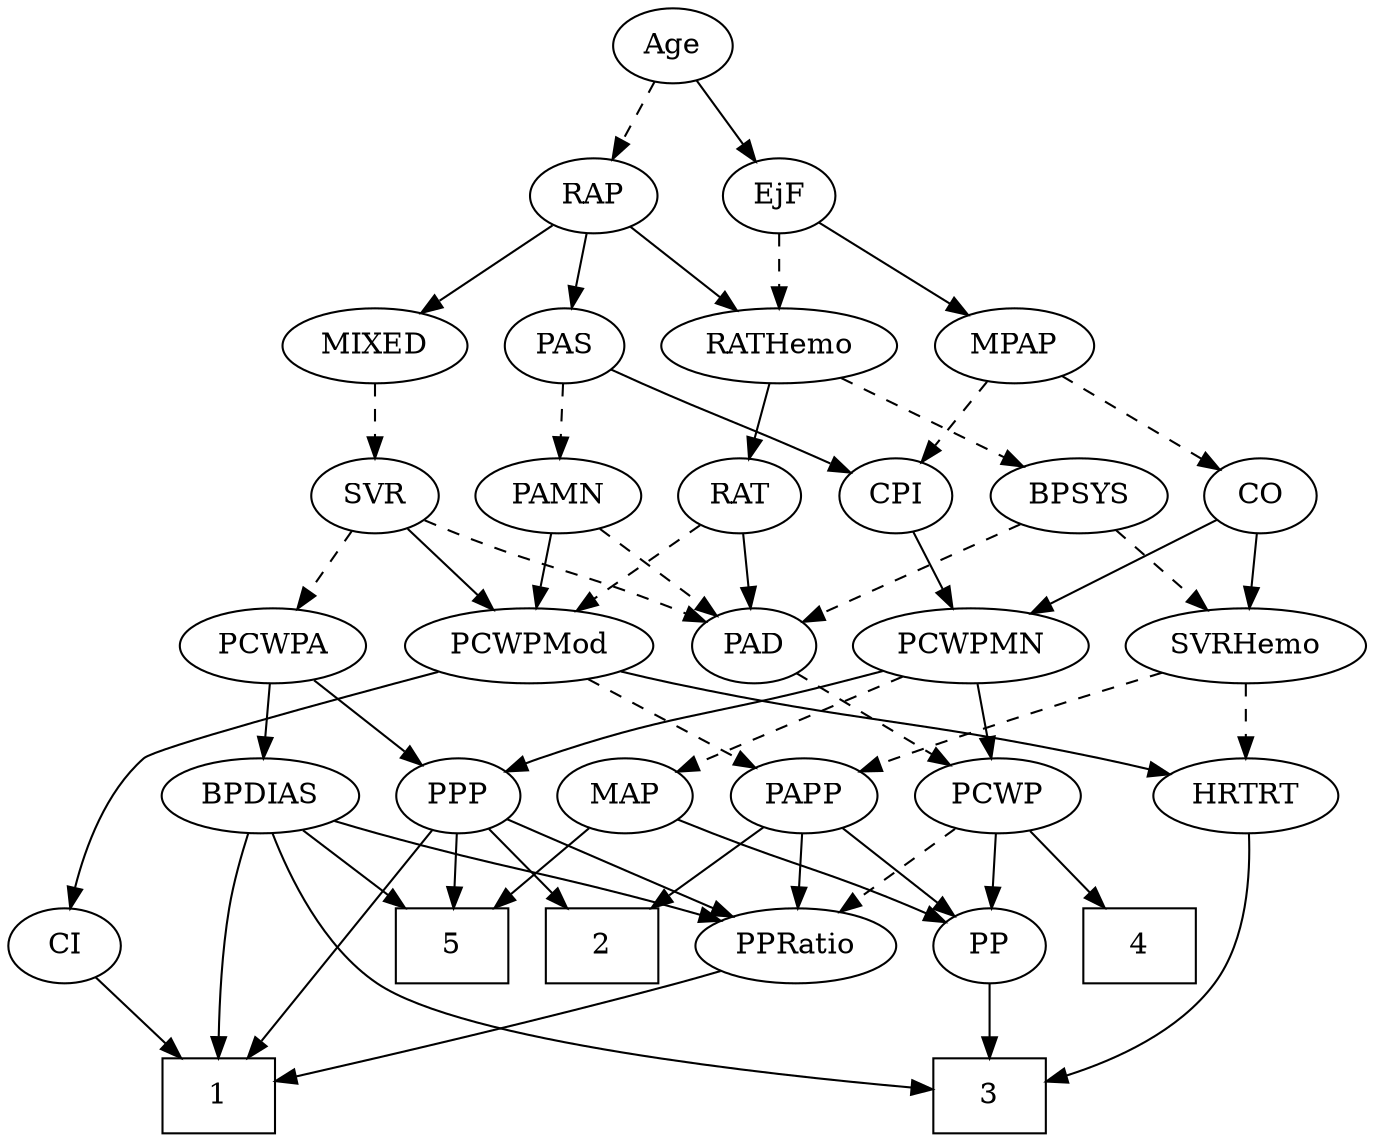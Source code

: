 strict digraph {
	graph [bb="0,0,620.05,540"];
	node [label="\N"];
	1	[height=0.5,
		pos="500.05,18",
		shape=box,
		width=0.75];
	2	[height=0.5,
		pos="237.05,90",
		shape=box,
		width=0.75];
	3	[height=0.5,
		pos="165.05,18",
		shape=box,
		width=0.75];
	4	[height=0.5,
		pos="93.046,90",
		shape=box,
		width=0.75];
	5	[height=0.5,
		pos="407.05,90",
		shape=box,
		width=0.75];
	Age	[height=0.5,
		pos="295.05,522",
		width=0.75];
	EjF	[height=0.5,
		pos="259.05,450",
		width=0.75];
	Age -> EjF	[pos="e,267.35,467.15 286.7,504.76 282.33,496.28 276.9,485.71 272,476.2",
		style=solid];
	RAP	[height=0.5,
		pos="342.05,450",
		width=0.77632];
	Age -> RAP	[pos="e,331.42,466.82 305.71,505.12 311.6,496.34 319.04,485.26 325.65,475.42",
		style=dashed];
	MPAP	[height=0.5,
		pos="157.05,378",
		width=0.97491];
	EjF -> MPAP	[pos="e,177.22,392.85 240.81,436.49 225.45,425.94 203.2,410.68 185.5,398.53",
		style=solid];
	RATHemo	[height=0.5,
		pos="259.05,378",
		width=1.3721];
	EjF -> RATHemo	[pos="e,259.05,396.1 259.05,431.7 259.05,423.98 259.05,414.71 259.05,406.11",
		style=dashed];
	MIXED	[height=0.5,
		pos="438.05,378",
		width=1.1193];
	RAP -> MIXED	[pos="e,417.74,393.8 360.1,435.83 373.94,425.74 393.31,411.62 409.28,399.98",
		style=solid];
	PAS	[height=0.5,
		pos="353.05,378",
		width=0.75];
	RAP -> PAS	[pos="e,350.33,396.28 344.71,432.05 345.92,424.35 347.38,415.03 348.75,406.36",
		style=solid];
	RAP -> RATHemo	[pos="e,277.73,394.76 325.65,435.17 314.22,425.54 298.73,412.47 285.57,401.37",
		style=solid];
	SVR	[height=0.5,
		pos="438.05,306",
		width=0.77632];
	MIXED -> SVR	[pos="e,438.05,324.1 438.05,359.7 438.05,351.98 438.05,342.71 438.05,334.11",
		style=dashed];
	CO	[height=0.5,
		pos="36.046,306",
		width=0.75];
	MPAP -> CO	[pos="e,55.993,318.54 134.57,364 114.84,352.58 86.024,335.91 64.65,323.55",
		style=dashed];
	CPI	[height=0.5,
		pos="202.05,306",
		width=0.75];
	MPAP -> CPI	[pos="e,191.67,323.15 167.48,360.76 173.05,352.11 180.01,341.27 186.23,331.6",
		style=dashed];
	BPSYS	[height=0.5,
		pos="119.05,306",
		width=1.0471];
	PAD	[height=0.5,
		pos="265.05,234",
		width=0.79437];
	BPSYS -> PAD	[pos="e,242.88,245.63 144.81,292.65 169.6,280.76 207.12,262.77 233.65,250.05",
		style=dashed];
	SVRHemo	[height=0.5,
		pos="50.046,234",
		width=1.3902];
	BPSYS -> SVRHemo	[pos="e,66.277,251.47 103.73,289.46 94.873,280.48 83.54,268.98 73.571,258.87",
		style=dashed];
	PCWP	[height=0.5,
		pos="158.05,162",
		width=0.97491];
	PAD -> PCWP	[pos="e,178.84,176.6 245.92,220.49 229.62,209.83 205.95,194.34 187.28,182.13",
		style=dashed];
	PCWPMN	[height=0.5,
		pos="168.05,234",
		width=1.3902];
	CO -> PCWPMN	[pos="e,141.17,249.25 56.671,294.06 76.859,283.36 108.03,266.83 132.26,253.98",
		style=solid];
	CO -> SVRHemo	[pos="e,46.59,252.28 39.435,288.05 40.976,280.35 42.84,271.03 44.573,262.36",
		style=solid];
	PAMN	[height=0.5,
		pos="356.05,306",
		width=1.011];
	PAS -> PAMN	[pos="e,355.31,324.1 353.79,359.7 354.12,351.98 354.52,342.71 354.88,334.11",
		style=dashed];
	PAS -> CPI	[pos="e,223.34,317.12 331.75,366.88 326.92,364.61 321.81,362.21 317.05,360 282.04,343.76 273.05,340.24 238.05,324 236.26,323.17 234.42,\
322.32 232.57,321.45",
		style=solid];
	PAMN -> PAD	[pos="e,282.64,248.54 337.19,290.5 323.79,280.19 305.62,266.21 290.87,254.86",
		style=dashed];
	PCWPMod	[height=0.5,
		pos="364.05,234",
		width=1.4443];
	PAMN -> PCWPMod	[pos="e,362.09,252.1 358.02,287.7 358.9,279.98 359.96,270.71 360.95,262.11",
		style=solid];
	RATHemo -> BPSYS	[pos="e,144.17,319.56 231.05,363 208.65,351.8 177.14,336.05 153.25,324.1",
		style=dashed];
	RAT	[height=0.5,
		pos="274.05,306",
		width=0.75827];
	RATHemo -> RAT	[pos="e,270.38,324.1 262.75,359.7 264.41,351.98 266.39,342.71 268.24,334.11",
		style=solid];
	CPI -> PCWPMN	[pos="e,176.36,252.12 194.16,288.76 190.2,280.61 185.3,270.53 180.82,261.31",
		style=solid];
	RAT -> PAD	[pos="e,267.27,252.28 271.87,288.05 270.88,280.35 269.68,271.03 268.56,262.36",
		style=solid];
	RAT -> PCWPMod	[pos="e,343.73,250.8 290.97,291.83 303.49,282.1 320.82,268.62 335.47,257.22",
		style=dashed];
	SVR -> PAD	[pos="e,287.44,245.32 416.26,294.64 411.29,292.38 406.01,290.05 401.05,288 358.15,270.3 346.03,269.48 303.05,252 300.98,251.16 298.86,\
250.27 296.73,249.37",
		style=dashed];
	SVR -> PCWPMod	[pos="e,381.17,251.2 422.71,290.5 412.88,281.19 399.88,268.9 388.63,258.25",
		style=solid];
	PCWPA	[height=0.5,
		pos="476.05,234",
		width=1.1555];
	SVR -> PCWPA	[pos="e,467.02,251.63 446.86,288.76 451.4,280.4 457.04,270.02 462.15,260.61",
		style=dashed];
	CI	[height=0.5,
		pos="593.05,90",
		width=0.75];
	PCWPMod -> CI	[pos="e,586.82,107.64 402.98,221.82 452.3,207.54 531.57,184.19 537.05,180 558.35,163.7 573.65,136.78 582.82,116.81",
		style=solid];
	PAPP	[height=0.5,
		pos="243.05,162",
		width=0.88464];
	PCWPMod -> PAPP	[pos="e,264.63,175.48 338.38,218.15 319.37,207.16 293.4,192.13 273.37,180.54",
		style=dashed];
	HRTRT	[height=0.5,
		pos="50.046,162",
		width=1.1013];
	PCWPMod -> HRTRT	[pos="e,82.822,172.19 325.77,221.81 318.27,219.76 310.43,217.73 303.05,216 219.79,196.51 197.42,198.99 114.05,180 107.19,178.44 99.962,\
176.65 92.925,174.84",
		style=solid];
	BPDIAS	[height=0.5,
		pos="486.05,162",
		width=1.1735];
	PCWPA -> BPDIAS	[pos="e,483.6,180.1 478.52,215.7 479.62,207.98 480.94,198.71 482.17,190.11",
		style=solid];
	PPP	[height=0.5,
		pos="399.05,162",
		width=0.75];
	PCWPA -> PPP	[pos="e,414.52,177.07 458.96,217.46 448.16,207.65 434.06,194.83 422.26,184.1",
		style=solid];
	MAP	[height=0.5,
		pos="323.05,162",
		width=0.84854];
	PCWPMN -> MAP	[pos="e,299.34,173.71 197.93,219.5 224.37,207.56 262.89,190.17 290.19,177.84",
		style=dashed];
	PCWPMN -> PPP	[pos="e,378,173.72 205.78,221.99 212.84,219.97 220.16,217.9 227.05,216 287.31,199.34 304.31,201.44 363.05,180 364.9,179.32 366.78,178.59 \
368.67,177.81",
		style=solid];
	PCWPMN -> PCWP	[pos="e,160.49,180.1 165.57,215.7 164.47,207.98 163.15,198.71 161.92,190.11",
		style=solid];
	SVRHemo -> PAPP	[pos="e,218.42,173.48 85.575,221.26 116.51,210.88 162.48,195.08 202.05,180 204.29,179.14 206.6,178.24 208.92,177.32",
		style=dashed];
	SVRHemo -> HRTRT	[pos="e,50.046,180.1 50.046,215.7 50.046,207.98 50.046,198.71 50.046,190.11",
		style=dashed];
	BPDIAS -> 1	[pos="e,506.79,36.239 497.64,144.2 503.84,134.18 510.84,120.93 514.05,108 519.14,87.441 514.93,63.728 509.83,45.951",
		style=solid];
	BPDIAS -> 3	[pos="e,192.14,21.086 482.67,143.99 477.69,123.57 466.32,89.865 443.05,72 405.77,43.393 269.01,27.948 202.23,21.965",
		style=solid];
	BPDIAS -> 5	[pos="e,426.47,108.21 468.51,145.46 458.39,136.5 445.45,125.03 434.06,114.93",
		style=solid];
	PPRatio	[height=0.5,
		pos="322.05,90",
		width=1.1013];
	BPDIAS -> PPRatio	[pos="e,349.88,102.88 457.1,148.65 429.8,136.99 388.76,119.47 359.08,106.81",
		style=solid];
	MAP -> 5	[pos="e,386.51,108.11 340.04,146.83 351.16,137.57 365.95,125.25 378.81,114.53",
		style=solid];
	PP	[height=0.5,
		pos="165.05,90",
		width=0.75];
	MAP -> PP	[pos="e,186.31,101.18 299.12,150.56 294.14,148.39 288.92,146.12 284.05,144 247.17,127.97 237.67,124.59 201.05,108 199.25,107.19 197.41,\
106.35 195.55,105.49",
		style=solid];
	PP -> 3	[pos="e,165.05,36.104 165.05,71.697 165.05,63.983 165.05,54.712 165.05,46.112",
		style=solid];
	PPP -> 1	[pos="e,489.93,36.144 412.26,146.09 421.28,135.68 433.31,121.32 443.05,108 458.08,87.439 473.56,63.01 484.6,44.952",
		style=solid];
	PPP -> 2	[pos="e,264.09,103.99 377.82,150.72 372.99,148.45 367.86,146.1 363.05,144 326.17,127.94 314.13,125.49 273.27,107.96",
		style=solid];
	PPP -> 5	[pos="e,405.09,108.1 401.02,143.7 401.9,135.98 402.96,126.71 403.95,118.11",
		style=solid];
	PPP -> PPRatio	[pos="e,338.94,106.36 383.46,146.83 372.87,137.2 358.62,124.25 346.52,113.25",
		style=solid];
	PPRatio -> 1	[pos="e,472.82,29.708 351.04,77.597 381.7,65.538 430.16,46.484 463.44,33.397",
		style=solid];
	PCWP -> 4	[pos="e,109.26,108.46 143.62,145.46 135.59,136.82 125.41,125.85 116.29,116.03",
		style=solid];
	PCWP -> PP	[pos="e,163.34,108.1 159.78,143.7 160.55,135.98 161.47,126.71 162.33,118.11",
		style=solid];
	PCWP -> PPRatio	[pos="e,294.11,102.92 184.39,149.75 211.52,138.18 254.03,120.03 284.63,106.97",
		style=dashed];
	CI -> 1	[pos="e,522.74,36.082 575.55,75.834 563.06,66.431 545.92,53.529 531.13,42.394",
		style=solid];
	PAPP -> 2	[pos="e,238.51,108.1 241.56,143.7 240.9,135.98 240.11,126.71 239.37,118.11",
		style=solid];
	PAPP -> PP	[pos="e,180.5,104.87 226.5,146.15 215.35,136.15 200.48,122.8 188.16,111.75",
		style=solid];
	PAPP -> PPRatio	[pos="e,304.6,106.46 259.41,146.5 270.24,136.9 284.64,124.14 296.91,113.27",
		style=solid];
	HRTRT -> 3	[pos="e,137.83,24.352 46.723,143.97 43.956,124.76 42.505,93.413 57.046,72 73.339,48.005 103.74,34.447 128.14,27.063",
		style=solid];
}
